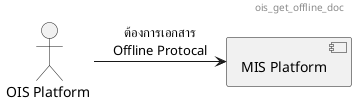 @startuml
Header ois_get_offline_doc
  :OIS Platform : as OIS
  OIS -right-> [MIS Platform] : ต้องการเอกสาร\nOffline Protocal
@enduml
